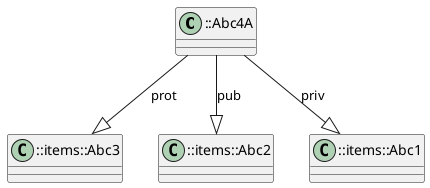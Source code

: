@startuml

class "::Abc4A" as item_0
class "::items::Abc3" as item_1
class "::items::Abc2" as item_2
class "::items::Abc1" as item_3

' ::Abc4A --|> ::items::Abc3
item_0 --|> item_1: "prot"
' ::Abc4A --|> ::items::Abc2
item_0 --|> item_2: "pub"
' ::Abc4A --|> ::items::Abc1
item_0 --|> item_3: "priv"

@enduml
